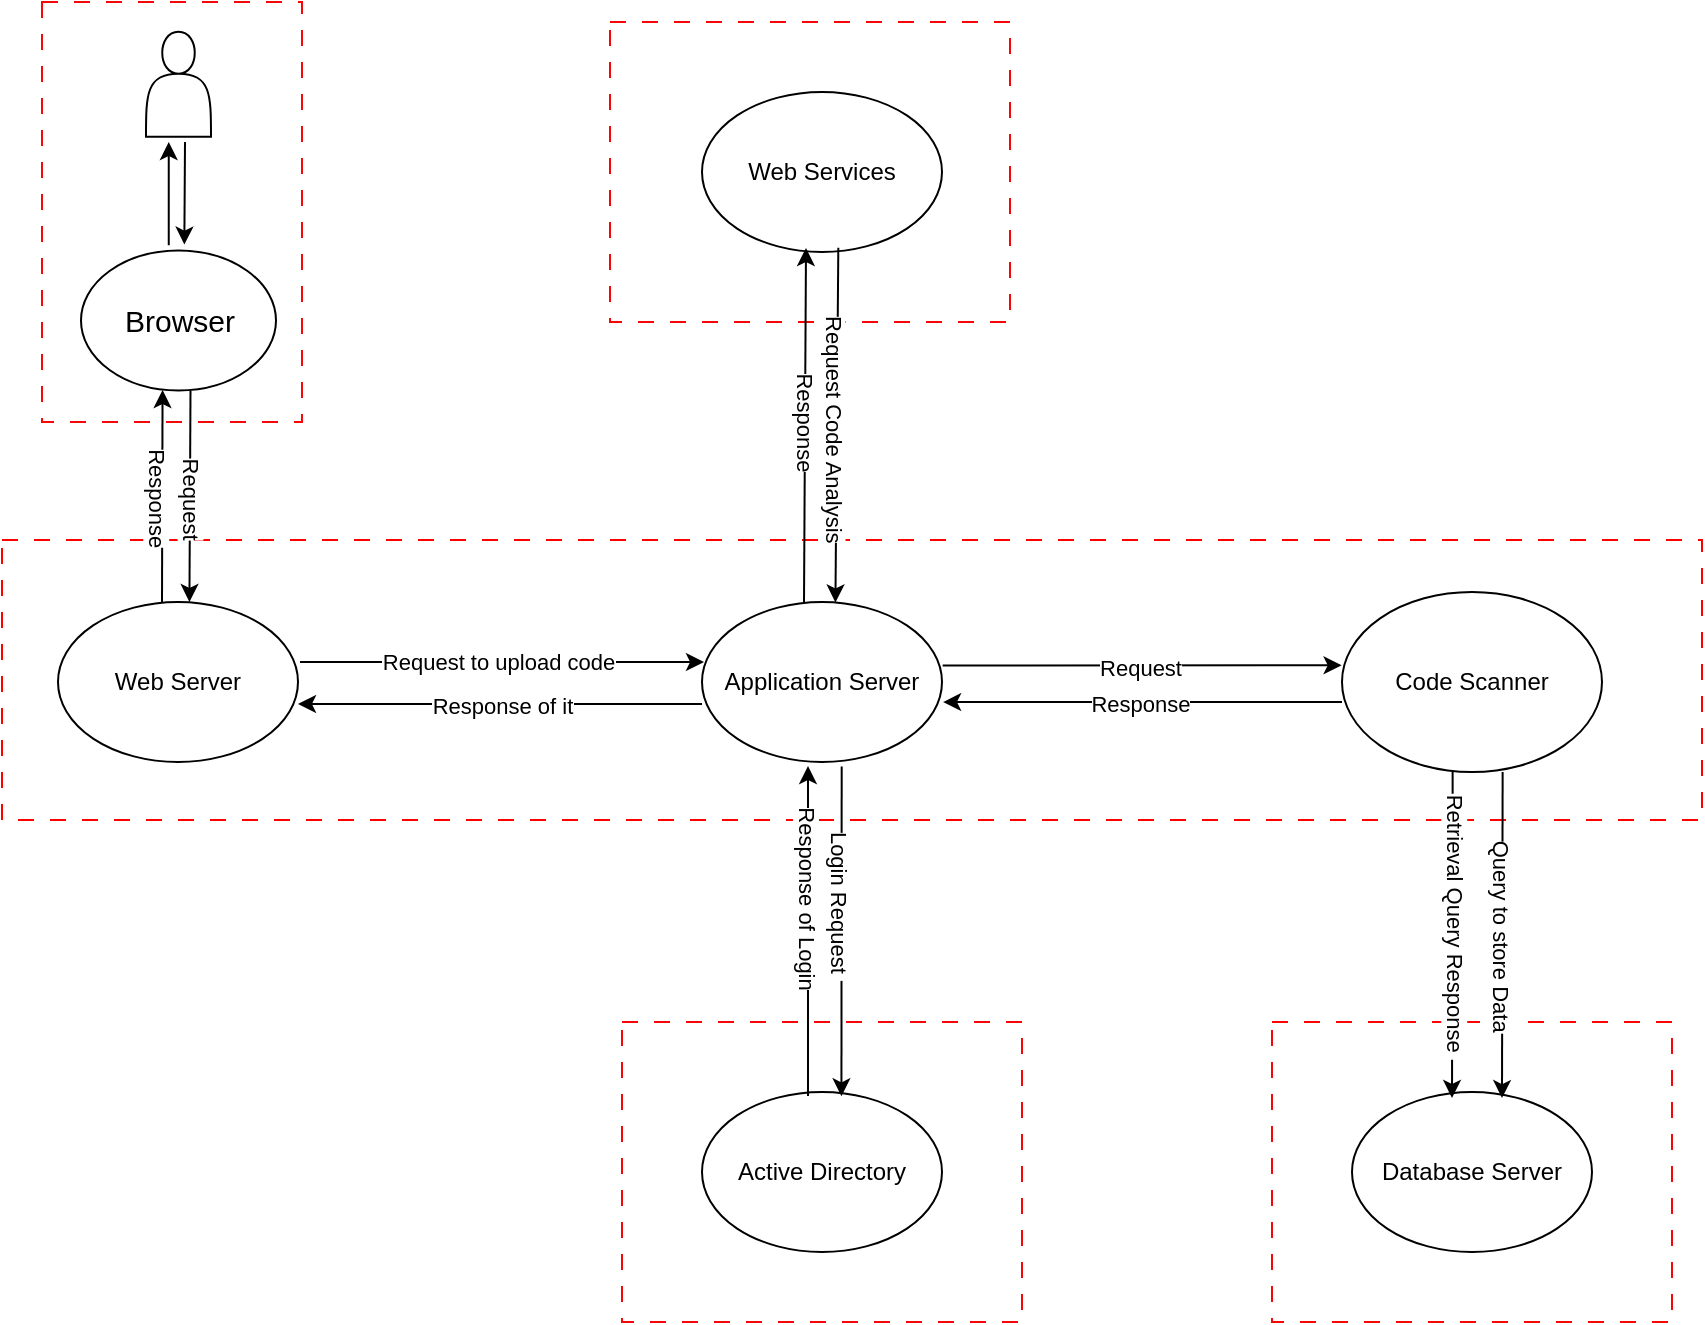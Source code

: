 <mxfile version="24.4.8" type="device">
  <diagram name="Page-1" id="dFms0tfERSB28S1RZzFZ">
    <mxGraphModel dx="1313" dy="1875" grid="1" gridSize="10" guides="1" tooltips="1" connect="1" arrows="1" fold="1" page="1" pageScale="1" pageWidth="827" pageHeight="1169" math="0" shadow="0">
      <root>
        <mxCell id="0" />
        <mxCell id="1" parent="0" />
        <mxCell id="OTJZAKSeOe8hlKdK6fWH-12" value="" style="rounded=0;whiteSpace=wrap;html=1;strokeColor=#ff0000;dashed=1;dashPattern=8 8;" vertex="1" parent="1">
          <mxGeometry x="90" y="229" width="850" height="140" as="geometry" />
        </mxCell>
        <mxCell id="OTJZAKSeOe8hlKdK6fWH-8" value="" style="group" vertex="1" connectable="0" parent="1">
          <mxGeometry x="110" y="-40" width="130" height="210" as="geometry" />
        </mxCell>
        <mxCell id="OTJZAKSeOe8hlKdK6fWH-7" value="" style="rounded=0;whiteSpace=wrap;html=1;dashed=1;dashPattern=8 8;strokeColor=#f90606;" vertex="1" parent="OTJZAKSeOe8hlKdK6fWH-8">
          <mxGeometry width="130" height="210" as="geometry" />
        </mxCell>
        <mxCell id="OTJZAKSeOe8hlKdK6fWH-1" value="" style="shape=actor;whiteSpace=wrap;html=1;" vertex="1" parent="OTJZAKSeOe8hlKdK6fWH-8">
          <mxGeometry x="52" y="14.875" width="32.5" height="52.5" as="geometry" />
        </mxCell>
        <mxCell id="OTJZAKSeOe8hlKdK6fWH-2" value="&lt;font style=&quot;font-size: 15px;&quot;&gt;Browser&lt;/font&gt;" style="ellipse;whiteSpace=wrap;html=1;" vertex="1" parent="OTJZAKSeOe8hlKdK6fWH-8">
          <mxGeometry x="19.5" y="124.25" width="97.5" height="70" as="geometry" />
        </mxCell>
        <mxCell id="OTJZAKSeOe8hlKdK6fWH-3" value="" style="endArrow=classic;html=1;rounded=0;exitX=0.75;exitY=1;exitDx=0;exitDy=0;entryX=0.58;entryY=-0.017;entryDx=0;entryDy=0;entryPerimeter=0;" edge="1" parent="OTJZAKSeOe8hlKdK6fWH-8">
          <mxGeometry width="50" height="50" relative="1" as="geometry">
            <mxPoint x="71.5" y="70" as="sourcePoint" />
            <mxPoint x="71.175" y="121.31" as="targetPoint" />
          </mxGeometry>
        </mxCell>
        <mxCell id="OTJZAKSeOe8hlKdK6fWH-4" value="" style="endArrow=none;html=1;rounded=0;exitX=0.75;exitY=1;exitDx=0;exitDy=0;entryX=0.58;entryY=-0.017;entryDx=0;entryDy=0;entryPerimeter=0;startArrow=classic;startFill=1;endFill=0;" edge="1" parent="OTJZAKSeOe8hlKdK6fWH-8">
          <mxGeometry width="50" height="50" relative="1" as="geometry">
            <mxPoint x="63.375" y="70" as="sourcePoint" />
            <mxPoint x="63.375" y="121.625" as="targetPoint" />
          </mxGeometry>
        </mxCell>
        <mxCell id="OTJZAKSeOe8hlKdK6fWH-9" value="Web Server" style="ellipse;whiteSpace=wrap;html=1;" vertex="1" parent="1">
          <mxGeometry x="118" y="260" width="120" height="80" as="geometry" />
        </mxCell>
        <mxCell id="OTJZAKSeOe8hlKdK6fWH-10" value="Application Server" style="ellipse;whiteSpace=wrap;html=1;" vertex="1" parent="1">
          <mxGeometry x="440" y="260" width="120" height="80" as="geometry" />
        </mxCell>
        <mxCell id="OTJZAKSeOe8hlKdK6fWH-11" value="Code Scanner" style="ellipse;whiteSpace=wrap;html=1;" vertex="1" parent="1">
          <mxGeometry x="760" y="255" width="130" height="90" as="geometry" />
        </mxCell>
        <mxCell id="OTJZAKSeOe8hlKdK6fWH-13" value="" style="endArrow=classic;html=1;rounded=0;entryX=0.5;entryY=0;entryDx=0;entryDy=0;exitX=0.5;exitY=1;exitDx=0;exitDy=0;" edge="1" parent="1">
          <mxGeometry width="50" height="50" relative="1" as="geometry">
            <mxPoint x="184.25" y="154.25" as="sourcePoint" />
            <mxPoint x="183.72" y="260" as="targetPoint" />
          </mxGeometry>
        </mxCell>
        <mxCell id="OTJZAKSeOe8hlKdK6fWH-16" value="Request" style="edgeLabel;html=1;align=center;verticalAlign=middle;resizable=0;points=[];rotation=90;" vertex="1" connectable="0" parent="OTJZAKSeOe8hlKdK6fWH-13">
          <mxGeometry x="0.014" y="1" relative="1" as="geometry">
            <mxPoint as="offset" />
          </mxGeometry>
        </mxCell>
        <mxCell id="OTJZAKSeOe8hlKdK6fWH-15" value="" style="endArrow=none;html=1;rounded=0;entryX=0.5;entryY=0;entryDx=0;entryDy=0;exitX=0.5;exitY=1;exitDx=0;exitDy=0;startArrow=classic;startFill=1;endFill=0;" edge="1" parent="1">
          <mxGeometry width="50" height="50" relative="1" as="geometry">
            <mxPoint x="170.28" y="154" as="sourcePoint" />
            <mxPoint x="170" y="260" as="targetPoint" />
          </mxGeometry>
        </mxCell>
        <mxCell id="OTJZAKSeOe8hlKdK6fWH-17" value="Response" style="edgeLabel;html=1;align=center;verticalAlign=middle;resizable=0;points=[];rotation=90;" vertex="1" connectable="0" parent="OTJZAKSeOe8hlKdK6fWH-15">
          <mxGeometry x="0.195" y="-2" relative="1" as="geometry">
            <mxPoint y="-10" as="offset" />
          </mxGeometry>
        </mxCell>
        <mxCell id="OTJZAKSeOe8hlKdK6fWH-18" value="" style="endArrow=classic;html=1;rounded=0;exitX=1;exitY=0.5;exitDx=0;exitDy=0;entryX=0;entryY=0.5;entryDx=0;entryDy=0;" edge="1" parent="1">
          <mxGeometry width="50" height="50" relative="1" as="geometry">
            <mxPoint x="239" y="290" as="sourcePoint" />
            <mxPoint x="441.0" y="290" as="targetPoint" />
          </mxGeometry>
        </mxCell>
        <mxCell id="OTJZAKSeOe8hlKdK6fWH-20" value="Request to upload code" style="edgeLabel;html=1;align=center;verticalAlign=middle;resizable=0;points=[];" vertex="1" connectable="0" parent="OTJZAKSeOe8hlKdK6fWH-18">
          <mxGeometry x="-0.02" relative="1" as="geometry">
            <mxPoint as="offset" />
          </mxGeometry>
        </mxCell>
        <mxCell id="OTJZAKSeOe8hlKdK6fWH-19" value="" style="endArrow=none;html=1;rounded=0;exitX=1;exitY=0.5;exitDx=0;exitDy=0;entryX=0;entryY=0.5;entryDx=0;entryDy=0;startArrow=classic;startFill=1;endFill=0;" edge="1" parent="1">
          <mxGeometry width="50" height="50" relative="1" as="geometry">
            <mxPoint x="238" y="311" as="sourcePoint" />
            <mxPoint x="440.0" y="311" as="targetPoint" />
          </mxGeometry>
        </mxCell>
        <mxCell id="OTJZAKSeOe8hlKdK6fWH-21" value="Response of it" style="edgeLabel;html=1;align=center;verticalAlign=middle;resizable=0;points=[];" vertex="1" connectable="0" parent="OTJZAKSeOe8hlKdK6fWH-19">
          <mxGeometry x="-0.081" y="-1" relative="1" as="geometry">
            <mxPoint x="9" as="offset" />
          </mxGeometry>
        </mxCell>
        <mxCell id="OTJZAKSeOe8hlKdK6fWH-22" value="" style="rounded=0;whiteSpace=wrap;html=1;dashed=1;dashPattern=8 8;strokeColor=#fa0505;" vertex="1" parent="1">
          <mxGeometry x="394" y="-30" width="200" height="150" as="geometry" />
        </mxCell>
        <mxCell id="OTJZAKSeOe8hlKdK6fWH-23" value="Web Services" style="ellipse;whiteSpace=wrap;html=1;" vertex="1" parent="1">
          <mxGeometry x="440" y="5" width="120" height="80" as="geometry" />
        </mxCell>
        <mxCell id="OTJZAKSeOe8hlKdK6fWH-24" value="" style="endArrow=classic;html=1;rounded=0;exitX=0.668;exitY=0.973;exitDx=0;exitDy=0;entryX=0.656;entryY=0.003;entryDx=0;entryDy=0;entryPerimeter=0;exitPerimeter=0;" edge="1" parent="1">
          <mxGeometry width="50" height="50" relative="1" as="geometry">
            <mxPoint x="508.16" y="82.84" as="sourcePoint" />
            <mxPoint x="506.72" y="260.24" as="targetPoint" />
          </mxGeometry>
        </mxCell>
        <mxCell id="OTJZAKSeOe8hlKdK6fWH-25" value="Request Code Analysis" style="edgeLabel;html=1;align=center;verticalAlign=middle;resizable=0;points=[];rotation=90;" vertex="1" connectable="0" parent="OTJZAKSeOe8hlKdK6fWH-24">
          <mxGeometry x="0.018" relative="1" as="geometry">
            <mxPoint x="-1" as="offset" />
          </mxGeometry>
        </mxCell>
        <mxCell id="OTJZAKSeOe8hlKdK6fWH-26" value="" style="endArrow=none;html=1;rounded=0;exitX=0.668;exitY=0.973;exitDx=0;exitDy=0;entryX=0.656;entryY=0.003;entryDx=0;entryDy=0;entryPerimeter=0;exitPerimeter=0;startArrow=classic;startFill=1;endFill=0;" edge="1" parent="1">
          <mxGeometry width="50" height="50" relative="1" as="geometry">
            <mxPoint x="492" y="83" as="sourcePoint" />
            <mxPoint x="491" y="260" as="targetPoint" />
          </mxGeometry>
        </mxCell>
        <mxCell id="OTJZAKSeOe8hlKdK6fWH-27" value="Response" style="edgeLabel;html=1;align=center;verticalAlign=middle;resizable=0;points=[];rotation=90;" vertex="1" connectable="0" parent="OTJZAKSeOe8hlKdK6fWH-26">
          <mxGeometry x="0.018" relative="1" as="geometry">
            <mxPoint y="-3" as="offset" />
          </mxGeometry>
        </mxCell>
        <mxCell id="OTJZAKSeOe8hlKdK6fWH-29" value="" style="endArrow=classic;html=1;rounded=0;exitX=0.75;exitY=1;exitDx=0;exitDy=0;entryX=0.788;entryY=0.462;entryDx=0;entryDy=0;entryPerimeter=0;" edge="1" parent="1">
          <mxGeometry width="50" height="50" relative="1" as="geometry">
            <mxPoint x="560.33" y="291.69" as="sourcePoint" />
            <mxPoint x="759.8" y="291.68" as="targetPoint" />
          </mxGeometry>
        </mxCell>
        <mxCell id="OTJZAKSeOe8hlKdK6fWH-30" value="Request" style="edgeLabel;html=1;align=center;verticalAlign=middle;resizable=0;points=[];" vertex="1" connectable="0" parent="OTJZAKSeOe8hlKdK6fWH-29">
          <mxGeometry x="0.117" y="-3" relative="1" as="geometry">
            <mxPoint x="-13" y="-2" as="offset" />
          </mxGeometry>
        </mxCell>
        <mxCell id="OTJZAKSeOe8hlKdK6fWH-31" value="" style="endArrow=none;html=1;rounded=0;exitX=0.75;exitY=1;exitDx=0;exitDy=0;entryX=0.788;entryY=0.462;entryDx=0;entryDy=0;entryPerimeter=0;startArrow=classic;startFill=1;endFill=0;" edge="1" parent="1">
          <mxGeometry width="50" height="50" relative="1" as="geometry">
            <mxPoint x="560.53" y="310.01" as="sourcePoint" />
            <mxPoint x="760" y="310.0" as="targetPoint" />
          </mxGeometry>
        </mxCell>
        <mxCell id="OTJZAKSeOe8hlKdK6fWH-32" value="Response" style="edgeLabel;html=1;align=center;verticalAlign=middle;resizable=0;points=[];" vertex="1" connectable="0" parent="OTJZAKSeOe8hlKdK6fWH-31">
          <mxGeometry x="0.117" y="-3" relative="1" as="geometry">
            <mxPoint x="-13" y="-2" as="offset" />
          </mxGeometry>
        </mxCell>
        <mxCell id="OTJZAKSeOe8hlKdK6fWH-33" value="" style="rounded=0;whiteSpace=wrap;html=1;dashed=1;dashPattern=8 8;strokeColor=#fa0505;" vertex="1" parent="1">
          <mxGeometry x="400" y="470" width="200" height="150" as="geometry" />
        </mxCell>
        <mxCell id="OTJZAKSeOe8hlKdK6fWH-34" value="Active Directory" style="ellipse;whiteSpace=wrap;html=1;" vertex="1" parent="1">
          <mxGeometry x="440" y="505" width="120" height="80" as="geometry" />
        </mxCell>
        <mxCell id="OTJZAKSeOe8hlKdK6fWH-35" value="" style="endArrow=classic;html=1;rounded=0;exitX=0.582;exitY=1.028;exitDx=0;exitDy=0;entryX=0.581;entryY=0.027;entryDx=0;entryDy=0;entryPerimeter=0;exitPerimeter=0;" edge="1" parent="1" source="OTJZAKSeOe8hlKdK6fWH-10" target="OTJZAKSeOe8hlKdK6fWH-34">
          <mxGeometry width="50" height="50" relative="1" as="geometry">
            <mxPoint x="510.32" y="345" as="sourcePoint" />
            <mxPoint x="509.995" y="396.31" as="targetPoint" />
          </mxGeometry>
        </mxCell>
        <mxCell id="OTJZAKSeOe8hlKdK6fWH-36" value="Login Request&amp;nbsp;" style="edgeLabel;html=1;align=center;verticalAlign=middle;resizable=0;points=[];rotation=90;" vertex="1" connectable="0" parent="OTJZAKSeOe8hlKdK6fWH-35">
          <mxGeometry x="-0.254" y="1" relative="1" as="geometry">
            <mxPoint x="-2" y="7" as="offset" />
          </mxGeometry>
        </mxCell>
        <mxCell id="OTJZAKSeOe8hlKdK6fWH-37" value="" style="endArrow=none;html=1;rounded=0;exitX=0.582;exitY=1.028;exitDx=0;exitDy=0;entryX=0.581;entryY=0.027;entryDx=0;entryDy=0;entryPerimeter=0;exitPerimeter=0;startArrow=classic;startFill=1;endFill=0;" edge="1" parent="1">
          <mxGeometry width="50" height="50" relative="1" as="geometry">
            <mxPoint x="493" y="342" as="sourcePoint" />
            <mxPoint x="493" y="507" as="targetPoint" />
          </mxGeometry>
        </mxCell>
        <mxCell id="OTJZAKSeOe8hlKdK6fWH-38" value="Response of Login" style="edgeLabel;html=1;align=center;verticalAlign=middle;resizable=0;points=[];rotation=90;" vertex="1" connectable="0" parent="OTJZAKSeOe8hlKdK6fWH-37">
          <mxGeometry x="-0.254" y="1" relative="1" as="geometry">
            <mxPoint x="-1" y="4" as="offset" />
          </mxGeometry>
        </mxCell>
        <mxCell id="OTJZAKSeOe8hlKdK6fWH-39" value="" style="rounded=0;whiteSpace=wrap;html=1;dashed=1;dashPattern=8 8;strokeColor=#fa0505;" vertex="1" parent="1">
          <mxGeometry x="725" y="470" width="200" height="150" as="geometry" />
        </mxCell>
        <mxCell id="OTJZAKSeOe8hlKdK6fWH-40" value="Database Server" style="ellipse;whiteSpace=wrap;html=1;" vertex="1" parent="1">
          <mxGeometry x="765" y="505" width="120" height="80" as="geometry" />
        </mxCell>
        <mxCell id="OTJZAKSeOe8hlKdK6fWH-41" value="" style="endArrow=classic;html=1;rounded=0;exitX=0.75;exitY=1;exitDx=0;exitDy=0;entryX=0.625;entryY=0.038;entryDx=0;entryDy=0;entryPerimeter=0;" edge="1" parent="1" target="OTJZAKSeOe8hlKdK6fWH-40">
          <mxGeometry width="50" height="50" relative="1" as="geometry">
            <mxPoint x="840.32" y="345" as="sourcePoint" />
            <mxPoint x="840" y="500" as="targetPoint" />
          </mxGeometry>
        </mxCell>
        <mxCell id="OTJZAKSeOe8hlKdK6fWH-43" value="Query to store Data" style="edgeLabel;html=1;align=center;verticalAlign=middle;resizable=0;points=[];rotation=90;" vertex="1" connectable="0" parent="OTJZAKSeOe8hlKdK6fWH-41">
          <mxGeometry x="0.05" relative="1" as="geometry">
            <mxPoint y="-4" as="offset" />
          </mxGeometry>
        </mxCell>
        <mxCell id="OTJZAKSeOe8hlKdK6fWH-42" value="" style="endArrow=classic;html=1;rounded=0;exitX=0.75;exitY=1;exitDx=0;exitDy=0;entryX=0.625;entryY=0.038;entryDx=0;entryDy=0;entryPerimeter=0;" edge="1" parent="1">
          <mxGeometry width="50" height="50" relative="1" as="geometry">
            <mxPoint x="815.32" y="345" as="sourcePoint" />
            <mxPoint x="815" y="508" as="targetPoint" />
          </mxGeometry>
        </mxCell>
        <mxCell id="OTJZAKSeOe8hlKdK6fWH-44" value="Retrieval Query Response&amp;nbsp;" style="edgeLabel;html=1;align=center;verticalAlign=middle;resizable=0;points=[];rotation=90;" vertex="1" connectable="0" parent="OTJZAKSeOe8hlKdK6fWH-42">
          <mxGeometry x="0.245" y="-2" relative="1" as="geometry">
            <mxPoint x="4" y="-25" as="offset" />
          </mxGeometry>
        </mxCell>
      </root>
    </mxGraphModel>
  </diagram>
</mxfile>
